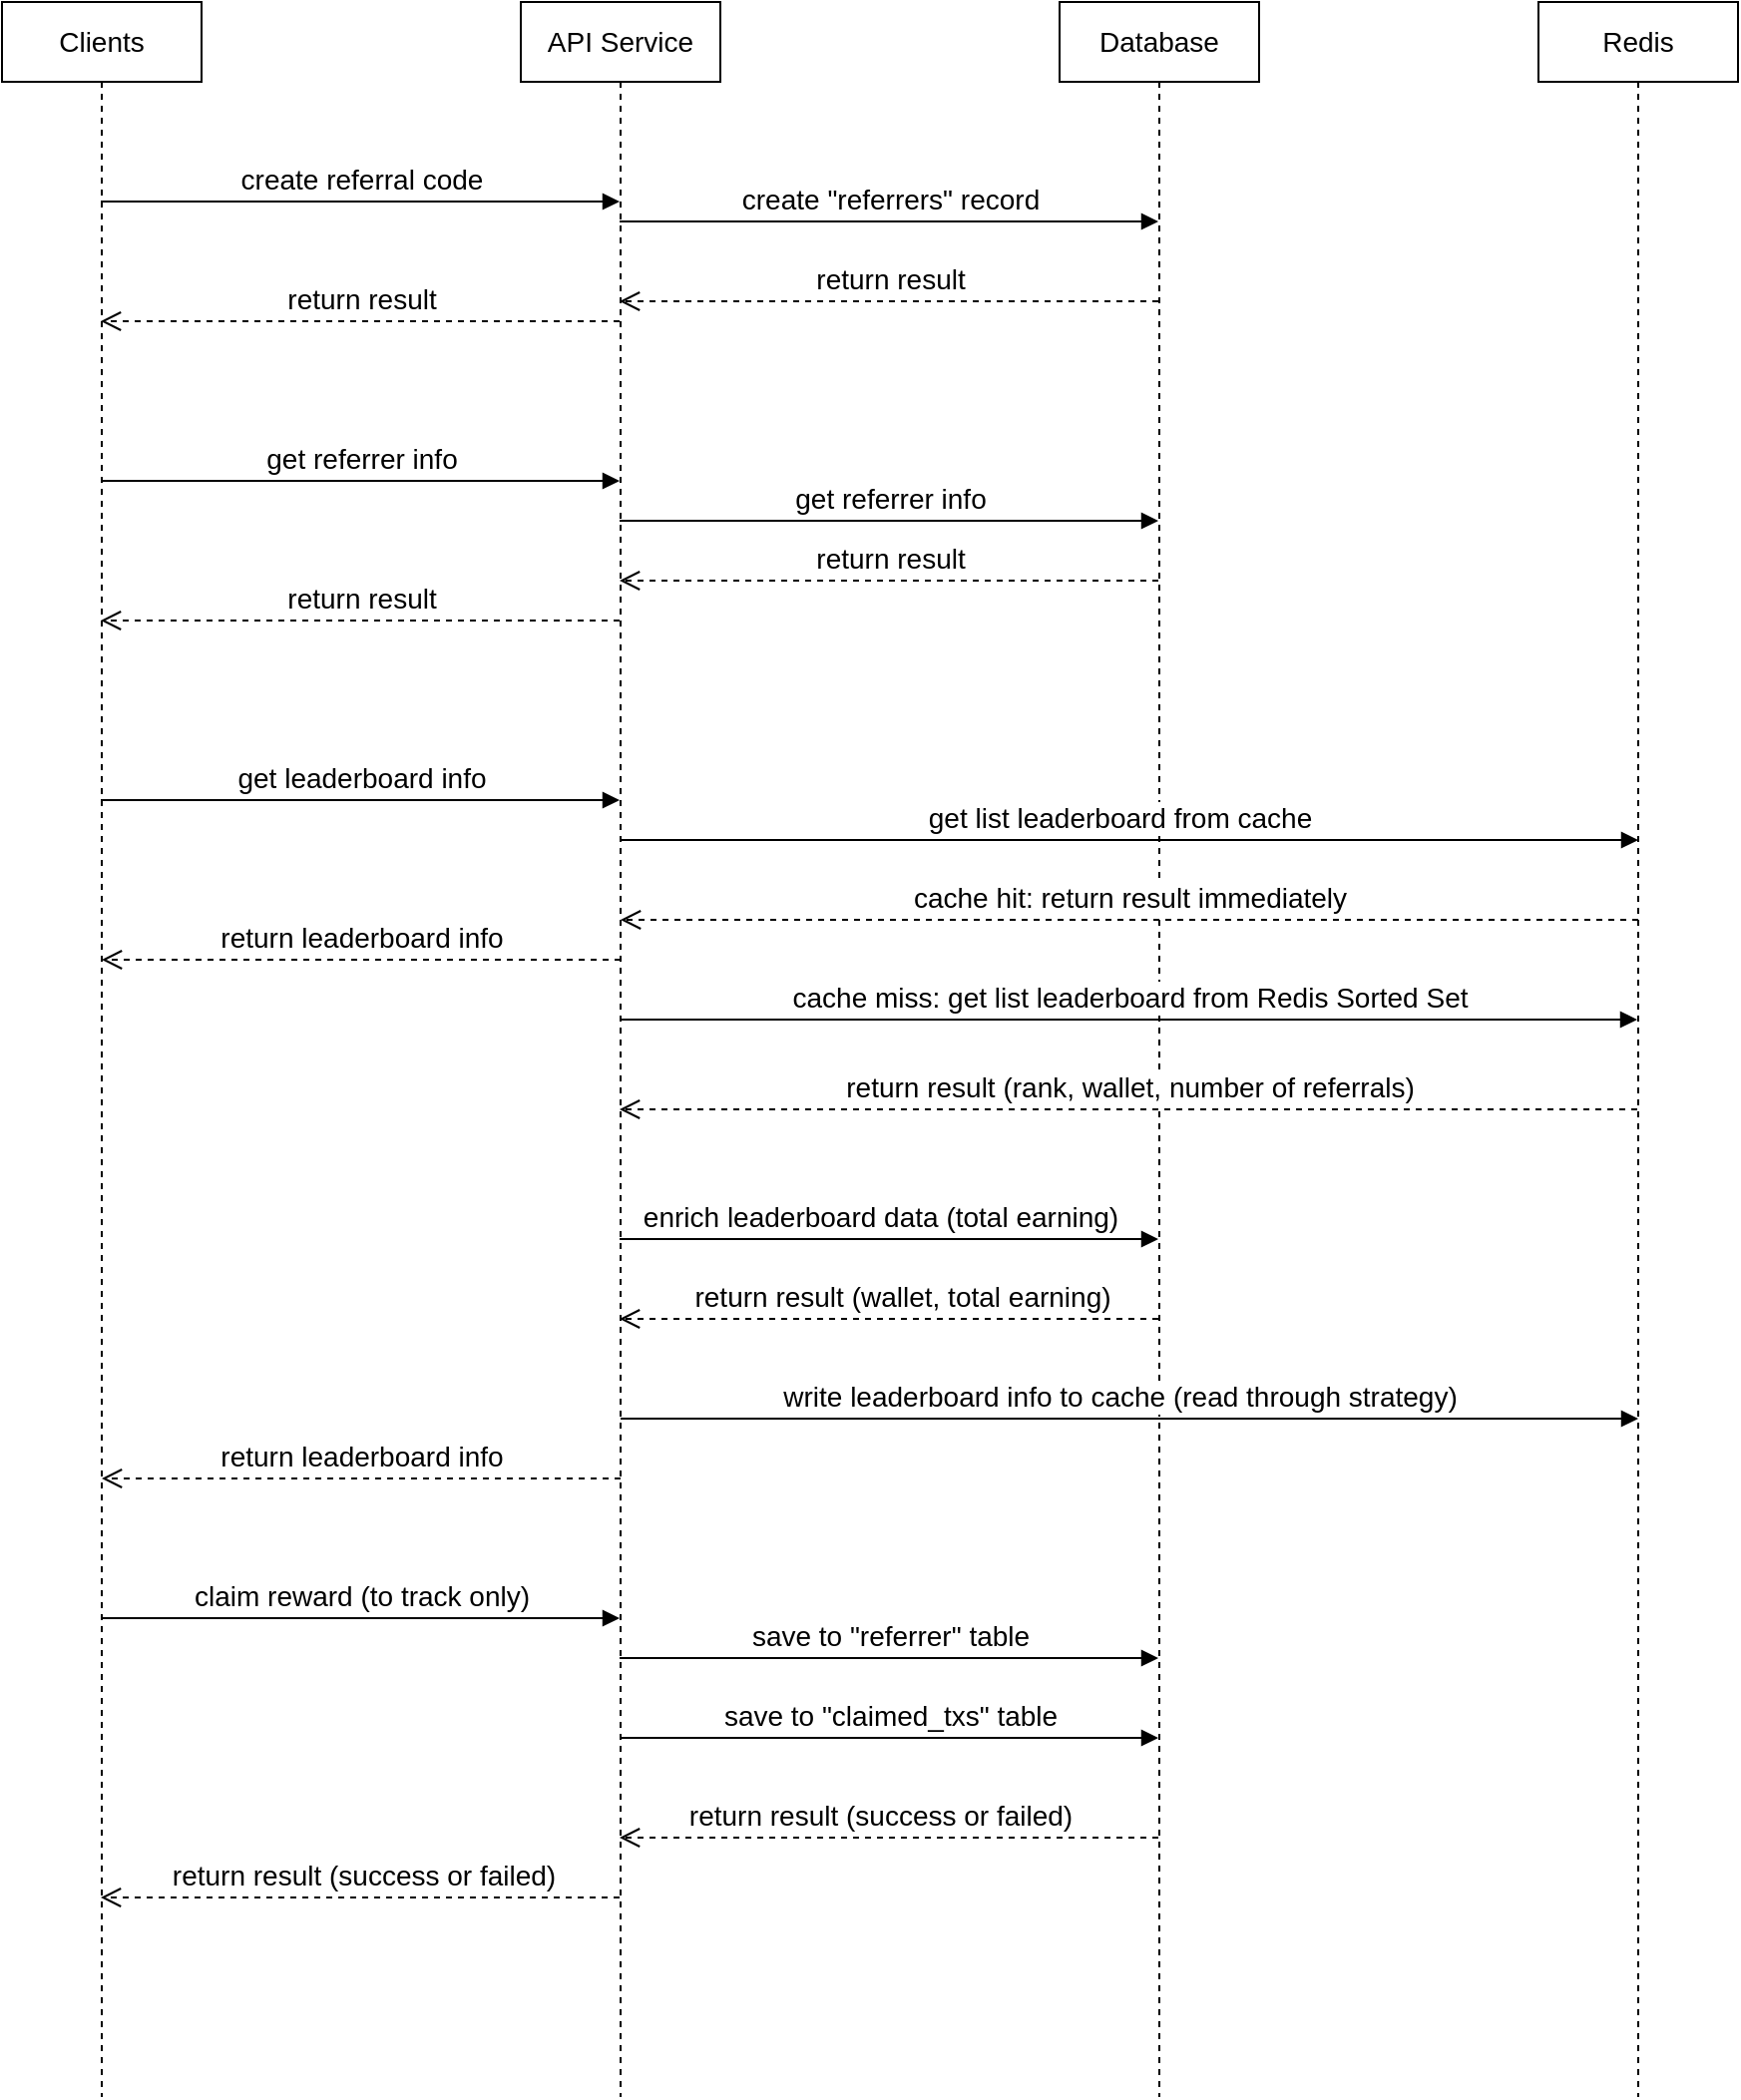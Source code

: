 <mxfile version="18.1.3" type="github">
  <diagram id="ZGwalyleYwvO8AtcDpwx" name="Page-1">
    <mxGraphModel dx="1426" dy="688" grid="1" gridSize="10" guides="1" tooltips="1" connect="1" arrows="1" fold="1" page="1" pageScale="1" pageWidth="850" pageHeight="1100" math="0" shadow="0">
      <root>
        <mxCell id="0" />
        <mxCell id="1" parent="0" />
        <mxCell id="bLqd7wcAviLybuqdrjyT-1" value="Clients" style="shape=umlLifeline;perimeter=lifelinePerimeter;whiteSpace=wrap;html=1;container=1;collapsible=0;recursiveResize=0;outlineConnect=0;fontSize=14;" parent="1" vertex="1">
          <mxGeometry x="80" y="40" width="100" height="1050" as="geometry" />
        </mxCell>
        <mxCell id="bLqd7wcAviLybuqdrjyT-2" value="API Service" style="shape=umlLifeline;perimeter=lifelinePerimeter;whiteSpace=wrap;html=1;container=1;collapsible=0;recursiveResize=0;outlineConnect=0;fontSize=14;" parent="1" vertex="1">
          <mxGeometry x="340" y="40" width="100" height="1050" as="geometry" />
        </mxCell>
        <mxCell id="bLqd7wcAviLybuqdrjyT-3" value="Database" style="shape=umlLifeline;perimeter=lifelinePerimeter;whiteSpace=wrap;html=1;container=1;collapsible=0;recursiveResize=0;outlineConnect=0;fontSize=14;" parent="1" vertex="1">
          <mxGeometry x="610" y="40" width="100" height="1050" as="geometry" />
        </mxCell>
        <mxCell id="bLqd7wcAviLybuqdrjyT-4" value="Redis" style="shape=umlLifeline;perimeter=lifelinePerimeter;whiteSpace=wrap;html=1;container=1;collapsible=0;recursiveResize=0;outlineConnect=0;fontSize=14;" parent="1" vertex="1">
          <mxGeometry x="850" y="40" width="100" height="1050" as="geometry" />
        </mxCell>
        <mxCell id="bLqd7wcAviLybuqdrjyT-5" value="create referral code" style="html=1;verticalAlign=bottom;endArrow=block;rounded=0;fontSize=14;" parent="1" edge="1">
          <mxGeometry width="80" relative="1" as="geometry">
            <mxPoint x="129.5" y="140" as="sourcePoint" />
            <mxPoint x="389.5" y="140" as="targetPoint" />
          </mxGeometry>
        </mxCell>
        <mxCell id="bLqd7wcAviLybuqdrjyT-6" value="create &quot;referrers&quot; record" style="html=1;verticalAlign=bottom;endArrow=block;rounded=0;fontSize=14;" parent="1" edge="1">
          <mxGeometry width="80" relative="1" as="geometry">
            <mxPoint x="389.5" y="150" as="sourcePoint" />
            <mxPoint x="659.5" y="150" as="targetPoint" />
          </mxGeometry>
        </mxCell>
        <mxCell id="bLqd7wcAviLybuqdrjyT-7" value="return result" style="html=1;verticalAlign=bottom;endArrow=open;dashed=1;endSize=8;rounded=0;fontSize=14;" parent="1" edge="1">
          <mxGeometry relative="1" as="geometry">
            <mxPoint x="659.5" y="190" as="sourcePoint" />
            <mxPoint x="389.5" y="190" as="targetPoint" />
          </mxGeometry>
        </mxCell>
        <mxCell id="bLqd7wcAviLybuqdrjyT-8" value="return result" style="html=1;verticalAlign=bottom;endArrow=open;dashed=1;endSize=8;rounded=0;fontSize=14;" parent="1" edge="1">
          <mxGeometry relative="1" as="geometry">
            <mxPoint x="389.5" y="200" as="sourcePoint" />
            <mxPoint x="129.5" y="200" as="targetPoint" />
          </mxGeometry>
        </mxCell>
        <mxCell id="bLqd7wcAviLybuqdrjyT-9" value="get referrer info" style="html=1;verticalAlign=bottom;endArrow=block;rounded=0;fontSize=14;" parent="1" edge="1">
          <mxGeometry width="80" relative="1" as="geometry">
            <mxPoint x="129.5" y="280" as="sourcePoint" />
            <mxPoint x="389.5" y="280" as="targetPoint" />
          </mxGeometry>
        </mxCell>
        <mxCell id="bLqd7wcAviLybuqdrjyT-10" value="get referrer info" style="html=1;verticalAlign=bottom;endArrow=block;rounded=0;fontSize=14;" parent="1" edge="1">
          <mxGeometry width="80" relative="1" as="geometry">
            <mxPoint x="389.5" y="300" as="sourcePoint" />
            <mxPoint x="659.5" y="300" as="targetPoint" />
          </mxGeometry>
        </mxCell>
        <mxCell id="bLqd7wcAviLybuqdrjyT-11" value="return result" style="html=1;verticalAlign=bottom;endArrow=open;dashed=1;endSize=8;rounded=0;fontSize=14;" parent="1" edge="1">
          <mxGeometry relative="1" as="geometry">
            <mxPoint x="659.5" y="330" as="sourcePoint" />
            <mxPoint x="389.5" y="330" as="targetPoint" />
          </mxGeometry>
        </mxCell>
        <mxCell id="bLqd7wcAviLybuqdrjyT-12" value="return result" style="html=1;verticalAlign=bottom;endArrow=open;dashed=1;endSize=8;rounded=0;fontSize=14;" parent="1" edge="1">
          <mxGeometry relative="1" as="geometry">
            <mxPoint x="389.5" y="350" as="sourcePoint" />
            <mxPoint x="129.5" y="350" as="targetPoint" />
          </mxGeometry>
        </mxCell>
        <mxCell id="bLqd7wcAviLybuqdrjyT-14" value="get leaderboard info" style="html=1;verticalAlign=bottom;endArrow=block;rounded=0;fontSize=14;" parent="1" edge="1">
          <mxGeometry width="80" relative="1" as="geometry">
            <mxPoint x="129.5" y="440" as="sourcePoint" />
            <mxPoint x="389.5" y="440" as="targetPoint" />
          </mxGeometry>
        </mxCell>
        <mxCell id="bLqd7wcAviLybuqdrjyT-15" value="cache miss: get list leaderboard from Redis Sorted Set" style="html=1;verticalAlign=bottom;endArrow=block;rounded=0;fontSize=14;" parent="1" edge="1">
          <mxGeometry width="80" relative="1" as="geometry">
            <mxPoint x="389.5" y="550" as="sourcePoint" />
            <mxPoint x="899.5" y="550" as="targetPoint" />
          </mxGeometry>
        </mxCell>
        <mxCell id="bLqd7wcAviLybuqdrjyT-17" value="return result (rank, wallet, number of referrals)" style="html=1;verticalAlign=bottom;endArrow=open;dashed=1;endSize=8;rounded=0;fontSize=14;" parent="1" edge="1">
          <mxGeometry relative="1" as="geometry">
            <mxPoint x="899.5" y="595" as="sourcePoint" />
            <mxPoint x="389.5" y="595" as="targetPoint" />
          </mxGeometry>
        </mxCell>
        <mxCell id="bLqd7wcAviLybuqdrjyT-18" value="enrich leaderboard data (total earning)" style="html=1;verticalAlign=bottom;endArrow=block;rounded=0;fontSize=14;" parent="1" edge="1">
          <mxGeometry x="-0.033" width="80" relative="1" as="geometry">
            <mxPoint x="389.5" y="660" as="sourcePoint" />
            <mxPoint x="659.5" y="660" as="targetPoint" />
            <mxPoint as="offset" />
          </mxGeometry>
        </mxCell>
        <mxCell id="bLqd7wcAviLybuqdrjyT-19" value="return result (wallet, total earning)" style="html=1;verticalAlign=bottom;endArrow=open;dashed=1;endSize=8;rounded=0;fontSize=14;" parent="1" edge="1">
          <mxGeometry x="-0.041" relative="1" as="geometry">
            <mxPoint x="659.5" y="700" as="sourcePoint" />
            <mxPoint x="389.5" y="700" as="targetPoint" />
            <mxPoint x="1" as="offset" />
          </mxGeometry>
        </mxCell>
        <mxCell id="bLqd7wcAviLybuqdrjyT-20" value="return leaderboard info" style="html=1;verticalAlign=bottom;endArrow=open;dashed=1;endSize=8;rounded=0;fontSize=14;" parent="1" edge="1">
          <mxGeometry relative="1" as="geometry">
            <mxPoint x="390" y="780" as="sourcePoint" />
            <mxPoint x="130" y="780" as="targetPoint" />
            <mxPoint as="offset" />
          </mxGeometry>
        </mxCell>
        <mxCell id="bLqd7wcAviLybuqdrjyT-21" value="claim reward (to track only)" style="html=1;verticalAlign=bottom;endArrow=block;rounded=0;fontSize=14;" parent="1" edge="1">
          <mxGeometry width="80" relative="1" as="geometry">
            <mxPoint x="129.5" y="850" as="sourcePoint" />
            <mxPoint x="389.5" y="850" as="targetPoint" />
          </mxGeometry>
        </mxCell>
        <mxCell id="bLqd7wcAviLybuqdrjyT-22" value="save to &quot;referrer&quot; table" style="html=1;verticalAlign=bottom;endArrow=block;rounded=0;fontSize=14;" parent="1" edge="1">
          <mxGeometry width="80" relative="1" as="geometry">
            <mxPoint x="389.5" y="870" as="sourcePoint" />
            <mxPoint x="659.5" y="870" as="targetPoint" />
          </mxGeometry>
        </mxCell>
        <mxCell id="bLqd7wcAviLybuqdrjyT-23" value="save to &quot;claimed_txs&quot; table" style="html=1;verticalAlign=bottom;endArrow=block;rounded=0;fontSize=14;" parent="1" edge="1">
          <mxGeometry width="80" relative="1" as="geometry">
            <mxPoint x="389.5" y="910" as="sourcePoint" />
            <mxPoint x="659.5" y="910" as="targetPoint" />
          </mxGeometry>
        </mxCell>
        <mxCell id="bLqd7wcAviLybuqdrjyT-24" value="return result (success or failed)" style="html=1;verticalAlign=bottom;endArrow=open;dashed=1;endSize=8;rounded=0;fontSize=14;" parent="1" edge="1">
          <mxGeometry x="0.033" relative="1" as="geometry">
            <mxPoint x="659.5" y="960" as="sourcePoint" />
            <mxPoint x="389.5" y="960" as="targetPoint" />
            <mxPoint as="offset" />
          </mxGeometry>
        </mxCell>
        <mxCell id="bLqd7wcAviLybuqdrjyT-25" value="return result (success or failed)" style="html=1;verticalAlign=bottom;endArrow=open;dashed=1;endSize=8;rounded=0;fontSize=14;" parent="1" edge="1">
          <mxGeometry x="-0.004" relative="1" as="geometry">
            <mxPoint x="389.5" y="990" as="sourcePoint" />
            <mxPoint x="129.5" y="990" as="targetPoint" />
            <mxPoint x="1" as="offset" />
          </mxGeometry>
        </mxCell>
        <mxCell id="zgXDMcQc70BsnG4MItMS-1" value="get list leaderboard from cache" style="html=1;verticalAlign=bottom;endArrow=block;rounded=0;fontSize=14;" edge="1" parent="1">
          <mxGeometry x="-0.02" width="80" relative="1" as="geometry">
            <mxPoint x="390" y="460" as="sourcePoint" />
            <mxPoint x="900" y="460" as="targetPoint" />
            <mxPoint as="offset" />
          </mxGeometry>
        </mxCell>
        <mxCell id="zgXDMcQc70BsnG4MItMS-2" value="write leaderboard info to cache (read through strategy)" style="html=1;verticalAlign=bottom;endArrow=block;rounded=0;fontSize=14;" edge="1" parent="1">
          <mxGeometry x="-0.02" width="80" relative="1" as="geometry">
            <mxPoint x="390" y="750" as="sourcePoint" />
            <mxPoint x="900" y="750" as="targetPoint" />
            <mxPoint as="offset" />
          </mxGeometry>
        </mxCell>
        <mxCell id="zgXDMcQc70BsnG4MItMS-3" value="cache hit: return result immediately" style="html=1;verticalAlign=bottom;endArrow=open;dashed=1;endSize=8;rounded=0;fontSize=14;" edge="1" parent="1">
          <mxGeometry relative="1" as="geometry">
            <mxPoint x="900" y="500" as="sourcePoint" />
            <mxPoint x="390" y="500" as="targetPoint" />
          </mxGeometry>
        </mxCell>
        <mxCell id="zgXDMcQc70BsnG4MItMS-4" value="return leaderboard info" style="html=1;verticalAlign=bottom;endArrow=open;dashed=1;endSize=8;rounded=0;fontSize=14;" edge="1" parent="1" target="bLqd7wcAviLybuqdrjyT-1">
          <mxGeometry relative="1" as="geometry">
            <mxPoint x="390" y="520" as="sourcePoint" />
            <mxPoint x="-120" y="520" as="targetPoint" />
          </mxGeometry>
        </mxCell>
      </root>
    </mxGraphModel>
  </diagram>
</mxfile>
